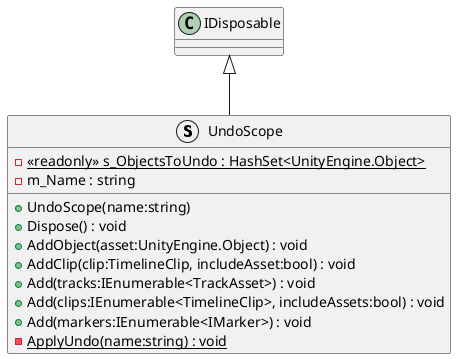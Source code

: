 @startuml
struct UndoScope {
    - {static} <<readonly>> s_ObjectsToUndo : HashSet<UnityEngine.Object>
    - m_Name : string
    + UndoScope(name:string)
    + Dispose() : void
    + AddObject(asset:UnityEngine.Object) : void
    + AddClip(clip:TimelineClip, includeAsset:bool) : void
    + Add(tracks:IEnumerable<TrackAsset>) : void
    + Add(clips:IEnumerable<TimelineClip>, includeAssets:bool) : void
    + Add(markers:IEnumerable<IMarker>) : void
    - {static} ApplyUndo(name:string) : void
}
IDisposable <|-- UndoScope
@enduml
